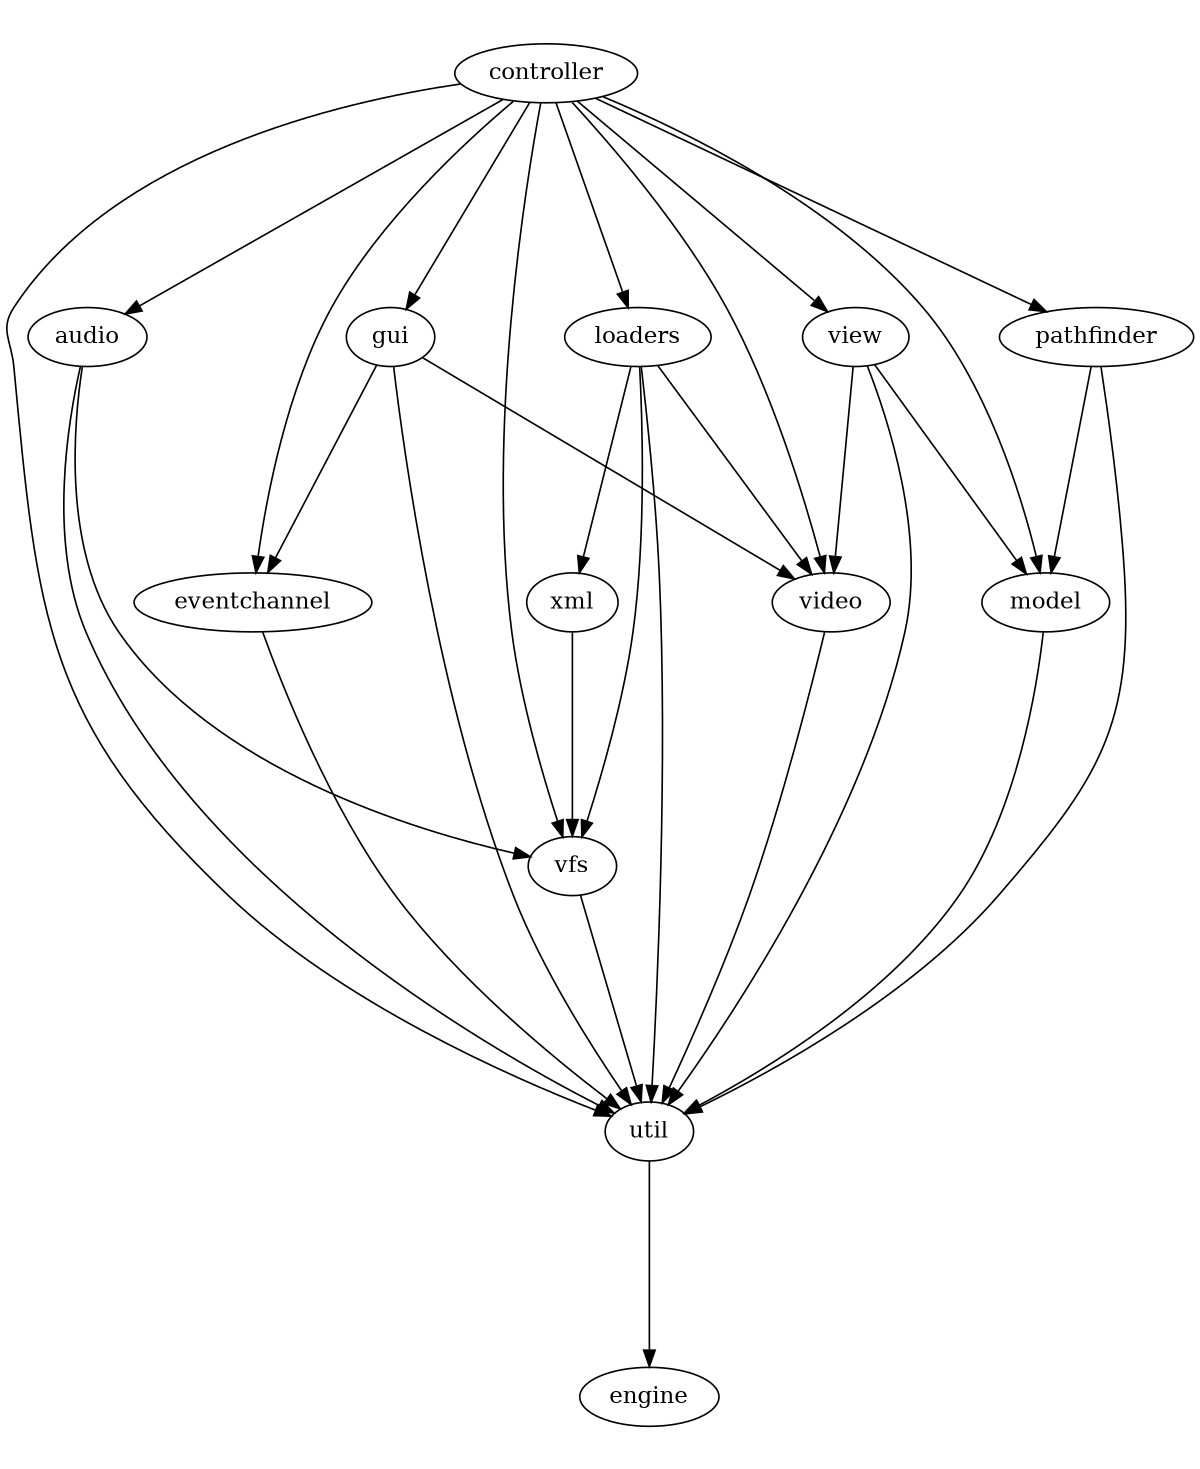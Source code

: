 digraph "source tree" {
    overlap=scale;
    size="8,10";
    ratio="fill";
    fontsize="16";
    fontname="Helvetica";
    clusterrank="local";
    "audio" -> "util"
    "audio" -> "vfs"
    "controller" -> "audio"
    "controller" -> "eventchannel"
    "controller" -> "gui"
    "controller" -> "loaders"
    "controller" -> "model"
    "controller" -> "pathfinder"
    "controller" -> "util"
    "controller" -> "vfs"
    "controller" -> "video"
    "controller" -> "view"
    "eventchannel" -> "util"
    "gui" -> "eventchannel"
    "gui" -> "util"
    "gui" -> "video"
    "loaders" -> "util"
    "loaders" -> "vfs"
    "loaders" -> "video"
    "loaders" -> "xml"
    "model" -> "util"
    "pathfinder" -> "model"
    "pathfinder" -> "util"
    "util" -> "engine"
    "vfs" -> "util"
    "video" -> "util"
    "view" -> "model"
    "view" -> "util"
    "view" -> "video"
    "xml" -> "vfs"
}